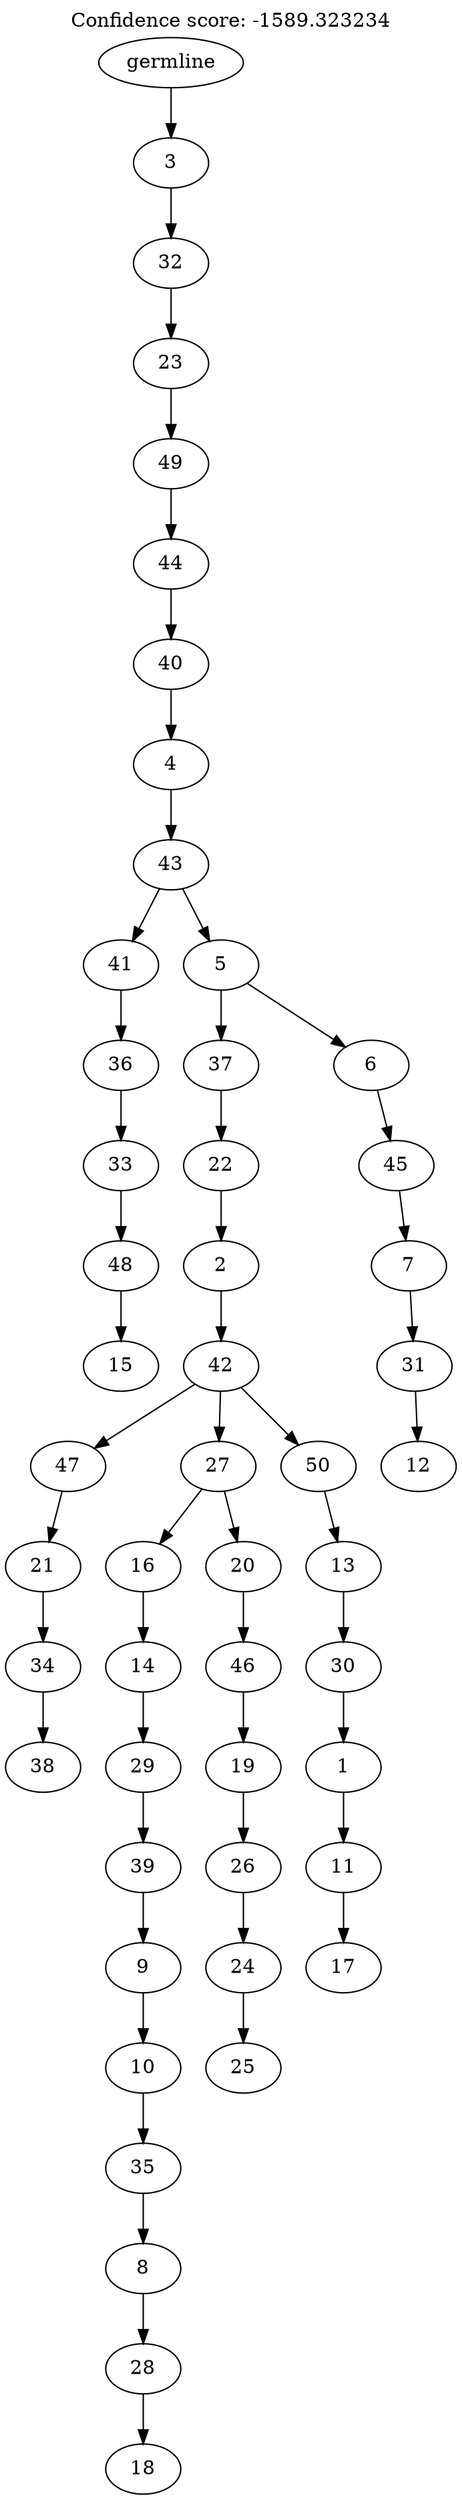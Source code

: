 digraph g {
	"49" -> "50";
	"50" [label="15"];
	"48" -> "49";
	"49" [label="48"];
	"47" -> "48";
	"48" [label="33"];
	"46" -> "47";
	"47" [label="36"];
	"44" -> "45";
	"45" [label="38"];
	"43" -> "44";
	"44" [label="34"];
	"42" -> "43";
	"43" [label="21"];
	"40" -> "41";
	"41" [label="18"];
	"39" -> "40";
	"40" [label="28"];
	"38" -> "39";
	"39" [label="8"];
	"37" -> "38";
	"38" [label="35"];
	"36" -> "37";
	"37" [label="10"];
	"35" -> "36";
	"36" [label="9"];
	"34" -> "35";
	"35" [label="39"];
	"33" -> "34";
	"34" [label="29"];
	"32" -> "33";
	"33" [label="14"];
	"30" -> "31";
	"31" [label="25"];
	"29" -> "30";
	"30" [label="24"];
	"28" -> "29";
	"29" [label="26"];
	"27" -> "28";
	"28" [label="19"];
	"26" -> "27";
	"27" [label="46"];
	"25" -> "26";
	"26" [label="20"];
	"25" -> "32";
	"32" [label="16"];
	"23" -> "24";
	"24" [label="17"];
	"22" -> "23";
	"23" [label="11"];
	"21" -> "22";
	"22" [label="1"];
	"20" -> "21";
	"21" [label="30"];
	"19" -> "20";
	"20" [label="13"];
	"18" -> "19";
	"19" [label="50"];
	"18" -> "25";
	"25" [label="27"];
	"18" -> "42";
	"42" [label="47"];
	"17" -> "18";
	"18" [label="42"];
	"16" -> "17";
	"17" [label="2"];
	"15" -> "16";
	"16" [label="22"];
	"13" -> "14";
	"14" [label="12"];
	"12" -> "13";
	"13" [label="31"];
	"11" -> "12";
	"12" [label="7"];
	"10" -> "11";
	"11" [label="45"];
	"9" -> "10";
	"10" [label="6"];
	"9" -> "15";
	"15" [label="37"];
	"8" -> "9";
	"9" [label="5"];
	"8" -> "46";
	"46" [label="41"];
	"7" -> "8";
	"8" [label="43"];
	"6" -> "7";
	"7" [label="4"];
	"5" -> "6";
	"6" [label="40"];
	"4" -> "5";
	"5" [label="44"];
	"3" -> "4";
	"4" [label="49"];
	"2" -> "3";
	"3" [label="23"];
	"1" -> "2";
	"2" [label="32"];
	"0" -> "1";
	"1" [label="3"];
	"0" [label="germline"];
	labelloc="t";
	label="Confidence score: -1589.323234";
}

